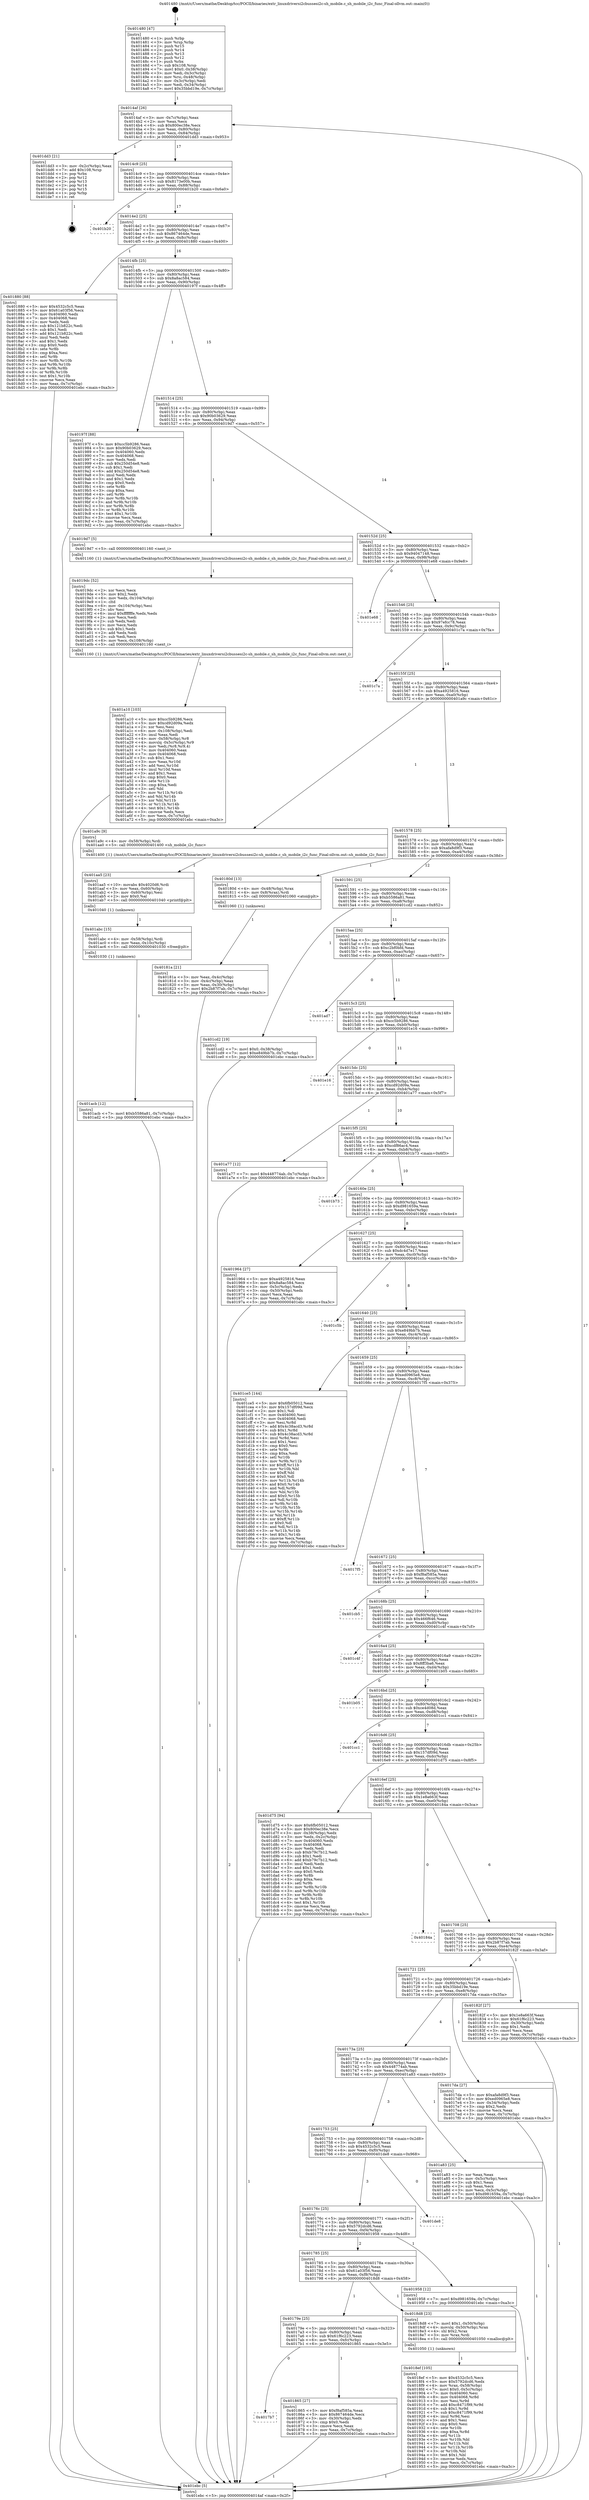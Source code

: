 digraph "0x401480" {
  label = "0x401480 (/mnt/c/Users/mathe/Desktop/tcc/POCII/binaries/extr_linuxdriversi2cbussesi2c-sh_mobile.c_sh_mobile_i2c_func_Final-ollvm.out::main(0))"
  labelloc = "t"
  node[shape=record]

  Entry [label="",width=0.3,height=0.3,shape=circle,fillcolor=black,style=filled]
  "0x4014af" [label="{
     0x4014af [26]\l
     | [instrs]\l
     &nbsp;&nbsp;0x4014af \<+3\>: mov -0x7c(%rbp),%eax\l
     &nbsp;&nbsp;0x4014b2 \<+2\>: mov %eax,%ecx\l
     &nbsp;&nbsp;0x4014b4 \<+6\>: sub $0x800ec38e,%ecx\l
     &nbsp;&nbsp;0x4014ba \<+3\>: mov %eax,-0x80(%rbp)\l
     &nbsp;&nbsp;0x4014bd \<+6\>: mov %ecx,-0x84(%rbp)\l
     &nbsp;&nbsp;0x4014c3 \<+6\>: je 0000000000401dd3 \<main+0x953\>\l
  }"]
  "0x401dd3" [label="{
     0x401dd3 [21]\l
     | [instrs]\l
     &nbsp;&nbsp;0x401dd3 \<+3\>: mov -0x2c(%rbp),%eax\l
     &nbsp;&nbsp;0x401dd6 \<+7\>: add $0x108,%rsp\l
     &nbsp;&nbsp;0x401ddd \<+1\>: pop %rbx\l
     &nbsp;&nbsp;0x401dde \<+2\>: pop %r12\l
     &nbsp;&nbsp;0x401de0 \<+2\>: pop %r13\l
     &nbsp;&nbsp;0x401de2 \<+2\>: pop %r14\l
     &nbsp;&nbsp;0x401de4 \<+2\>: pop %r15\l
     &nbsp;&nbsp;0x401de6 \<+1\>: pop %rbp\l
     &nbsp;&nbsp;0x401de7 \<+1\>: ret\l
  }"]
  "0x4014c9" [label="{
     0x4014c9 [25]\l
     | [instrs]\l
     &nbsp;&nbsp;0x4014c9 \<+5\>: jmp 00000000004014ce \<main+0x4e\>\l
     &nbsp;&nbsp;0x4014ce \<+3\>: mov -0x80(%rbp),%eax\l
     &nbsp;&nbsp;0x4014d1 \<+5\>: sub $0x8173e00b,%eax\l
     &nbsp;&nbsp;0x4014d6 \<+6\>: mov %eax,-0x88(%rbp)\l
     &nbsp;&nbsp;0x4014dc \<+6\>: je 0000000000401b20 \<main+0x6a0\>\l
  }"]
  Exit [label="",width=0.3,height=0.3,shape=circle,fillcolor=black,style=filled,peripheries=2]
  "0x401b20" [label="{
     0x401b20\l
  }", style=dashed]
  "0x4014e2" [label="{
     0x4014e2 [25]\l
     | [instrs]\l
     &nbsp;&nbsp;0x4014e2 \<+5\>: jmp 00000000004014e7 \<main+0x67\>\l
     &nbsp;&nbsp;0x4014e7 \<+3\>: mov -0x80(%rbp),%eax\l
     &nbsp;&nbsp;0x4014ea \<+5\>: sub $0x867464de,%eax\l
     &nbsp;&nbsp;0x4014ef \<+6\>: mov %eax,-0x8c(%rbp)\l
     &nbsp;&nbsp;0x4014f5 \<+6\>: je 0000000000401880 \<main+0x400\>\l
  }"]
  "0x401acb" [label="{
     0x401acb [12]\l
     | [instrs]\l
     &nbsp;&nbsp;0x401acb \<+7\>: movl $0xb5586a81,-0x7c(%rbp)\l
     &nbsp;&nbsp;0x401ad2 \<+5\>: jmp 0000000000401ebc \<main+0xa3c\>\l
  }"]
  "0x401880" [label="{
     0x401880 [88]\l
     | [instrs]\l
     &nbsp;&nbsp;0x401880 \<+5\>: mov $0x4532c5c5,%eax\l
     &nbsp;&nbsp;0x401885 \<+5\>: mov $0x61a03f56,%ecx\l
     &nbsp;&nbsp;0x40188a \<+7\>: mov 0x404060,%edx\l
     &nbsp;&nbsp;0x401891 \<+7\>: mov 0x404068,%esi\l
     &nbsp;&nbsp;0x401898 \<+2\>: mov %edx,%edi\l
     &nbsp;&nbsp;0x40189a \<+6\>: sub $0x121b822c,%edi\l
     &nbsp;&nbsp;0x4018a0 \<+3\>: sub $0x1,%edi\l
     &nbsp;&nbsp;0x4018a3 \<+6\>: add $0x121b822c,%edi\l
     &nbsp;&nbsp;0x4018a9 \<+3\>: imul %edi,%edx\l
     &nbsp;&nbsp;0x4018ac \<+3\>: and $0x1,%edx\l
     &nbsp;&nbsp;0x4018af \<+3\>: cmp $0x0,%edx\l
     &nbsp;&nbsp;0x4018b2 \<+4\>: sete %r8b\l
     &nbsp;&nbsp;0x4018b6 \<+3\>: cmp $0xa,%esi\l
     &nbsp;&nbsp;0x4018b9 \<+4\>: setl %r9b\l
     &nbsp;&nbsp;0x4018bd \<+3\>: mov %r8b,%r10b\l
     &nbsp;&nbsp;0x4018c0 \<+3\>: and %r9b,%r10b\l
     &nbsp;&nbsp;0x4018c3 \<+3\>: xor %r9b,%r8b\l
     &nbsp;&nbsp;0x4018c6 \<+3\>: or %r8b,%r10b\l
     &nbsp;&nbsp;0x4018c9 \<+4\>: test $0x1,%r10b\l
     &nbsp;&nbsp;0x4018cd \<+3\>: cmovne %ecx,%eax\l
     &nbsp;&nbsp;0x4018d0 \<+3\>: mov %eax,-0x7c(%rbp)\l
     &nbsp;&nbsp;0x4018d3 \<+5\>: jmp 0000000000401ebc \<main+0xa3c\>\l
  }"]
  "0x4014fb" [label="{
     0x4014fb [25]\l
     | [instrs]\l
     &nbsp;&nbsp;0x4014fb \<+5\>: jmp 0000000000401500 \<main+0x80\>\l
     &nbsp;&nbsp;0x401500 \<+3\>: mov -0x80(%rbp),%eax\l
     &nbsp;&nbsp;0x401503 \<+5\>: sub $0x8a8ac584,%eax\l
     &nbsp;&nbsp;0x401508 \<+6\>: mov %eax,-0x90(%rbp)\l
     &nbsp;&nbsp;0x40150e \<+6\>: je 000000000040197f \<main+0x4ff\>\l
  }"]
  "0x401abc" [label="{
     0x401abc [15]\l
     | [instrs]\l
     &nbsp;&nbsp;0x401abc \<+4\>: mov -0x58(%rbp),%rdi\l
     &nbsp;&nbsp;0x401ac0 \<+6\>: mov %eax,-0x10c(%rbp)\l
     &nbsp;&nbsp;0x401ac6 \<+5\>: call 0000000000401030 \<free@plt\>\l
     | [calls]\l
     &nbsp;&nbsp;0x401030 \{1\} (unknown)\l
  }"]
  "0x40197f" [label="{
     0x40197f [88]\l
     | [instrs]\l
     &nbsp;&nbsp;0x40197f \<+5\>: mov $0xcc5b9286,%eax\l
     &nbsp;&nbsp;0x401984 \<+5\>: mov $0x90b03629,%ecx\l
     &nbsp;&nbsp;0x401989 \<+7\>: mov 0x404060,%edx\l
     &nbsp;&nbsp;0x401990 \<+7\>: mov 0x404068,%esi\l
     &nbsp;&nbsp;0x401997 \<+2\>: mov %edx,%edi\l
     &nbsp;&nbsp;0x401999 \<+6\>: sub $0x250d54e8,%edi\l
     &nbsp;&nbsp;0x40199f \<+3\>: sub $0x1,%edi\l
     &nbsp;&nbsp;0x4019a2 \<+6\>: add $0x250d54e8,%edi\l
     &nbsp;&nbsp;0x4019a8 \<+3\>: imul %edi,%edx\l
     &nbsp;&nbsp;0x4019ab \<+3\>: and $0x1,%edx\l
     &nbsp;&nbsp;0x4019ae \<+3\>: cmp $0x0,%edx\l
     &nbsp;&nbsp;0x4019b1 \<+4\>: sete %r8b\l
     &nbsp;&nbsp;0x4019b5 \<+3\>: cmp $0xa,%esi\l
     &nbsp;&nbsp;0x4019b8 \<+4\>: setl %r9b\l
     &nbsp;&nbsp;0x4019bc \<+3\>: mov %r8b,%r10b\l
     &nbsp;&nbsp;0x4019bf \<+3\>: and %r9b,%r10b\l
     &nbsp;&nbsp;0x4019c2 \<+3\>: xor %r9b,%r8b\l
     &nbsp;&nbsp;0x4019c5 \<+3\>: or %r8b,%r10b\l
     &nbsp;&nbsp;0x4019c8 \<+4\>: test $0x1,%r10b\l
     &nbsp;&nbsp;0x4019cc \<+3\>: cmovne %ecx,%eax\l
     &nbsp;&nbsp;0x4019cf \<+3\>: mov %eax,-0x7c(%rbp)\l
     &nbsp;&nbsp;0x4019d2 \<+5\>: jmp 0000000000401ebc \<main+0xa3c\>\l
  }"]
  "0x401514" [label="{
     0x401514 [25]\l
     | [instrs]\l
     &nbsp;&nbsp;0x401514 \<+5\>: jmp 0000000000401519 \<main+0x99\>\l
     &nbsp;&nbsp;0x401519 \<+3\>: mov -0x80(%rbp),%eax\l
     &nbsp;&nbsp;0x40151c \<+5\>: sub $0x90b03629,%eax\l
     &nbsp;&nbsp;0x401521 \<+6\>: mov %eax,-0x94(%rbp)\l
     &nbsp;&nbsp;0x401527 \<+6\>: je 00000000004019d7 \<main+0x557\>\l
  }"]
  "0x401aa5" [label="{
     0x401aa5 [23]\l
     | [instrs]\l
     &nbsp;&nbsp;0x401aa5 \<+10\>: movabs $0x4020d6,%rdi\l
     &nbsp;&nbsp;0x401aaf \<+3\>: mov %eax,-0x60(%rbp)\l
     &nbsp;&nbsp;0x401ab2 \<+3\>: mov -0x60(%rbp),%esi\l
     &nbsp;&nbsp;0x401ab5 \<+2\>: mov $0x0,%al\l
     &nbsp;&nbsp;0x401ab7 \<+5\>: call 0000000000401040 \<printf@plt\>\l
     | [calls]\l
     &nbsp;&nbsp;0x401040 \{1\} (unknown)\l
  }"]
  "0x4019d7" [label="{
     0x4019d7 [5]\l
     | [instrs]\l
     &nbsp;&nbsp;0x4019d7 \<+5\>: call 0000000000401160 \<next_i\>\l
     | [calls]\l
     &nbsp;&nbsp;0x401160 \{1\} (/mnt/c/Users/mathe/Desktop/tcc/POCII/binaries/extr_linuxdriversi2cbussesi2c-sh_mobile.c_sh_mobile_i2c_func_Final-ollvm.out::next_i)\l
  }"]
  "0x40152d" [label="{
     0x40152d [25]\l
     | [instrs]\l
     &nbsp;&nbsp;0x40152d \<+5\>: jmp 0000000000401532 \<main+0xb2\>\l
     &nbsp;&nbsp;0x401532 \<+3\>: mov -0x80(%rbp),%eax\l
     &nbsp;&nbsp;0x401535 \<+5\>: sub $0x94047148,%eax\l
     &nbsp;&nbsp;0x40153a \<+6\>: mov %eax,-0x98(%rbp)\l
     &nbsp;&nbsp;0x401540 \<+6\>: je 0000000000401e68 \<main+0x9e8\>\l
  }"]
  "0x401a10" [label="{
     0x401a10 [103]\l
     | [instrs]\l
     &nbsp;&nbsp;0x401a10 \<+5\>: mov $0xcc5b9286,%ecx\l
     &nbsp;&nbsp;0x401a15 \<+5\>: mov $0xcd92d09a,%edx\l
     &nbsp;&nbsp;0x401a1a \<+2\>: xor %esi,%esi\l
     &nbsp;&nbsp;0x401a1c \<+6\>: mov -0x108(%rbp),%edi\l
     &nbsp;&nbsp;0x401a22 \<+3\>: imul %eax,%edi\l
     &nbsp;&nbsp;0x401a25 \<+4\>: mov -0x58(%rbp),%r8\l
     &nbsp;&nbsp;0x401a29 \<+4\>: movslq -0x5c(%rbp),%r9\l
     &nbsp;&nbsp;0x401a2d \<+4\>: mov %edi,(%r8,%r9,4)\l
     &nbsp;&nbsp;0x401a31 \<+7\>: mov 0x404060,%eax\l
     &nbsp;&nbsp;0x401a38 \<+7\>: mov 0x404068,%edi\l
     &nbsp;&nbsp;0x401a3f \<+3\>: sub $0x1,%esi\l
     &nbsp;&nbsp;0x401a42 \<+3\>: mov %eax,%r10d\l
     &nbsp;&nbsp;0x401a45 \<+3\>: add %esi,%r10d\l
     &nbsp;&nbsp;0x401a48 \<+4\>: imul %r10d,%eax\l
     &nbsp;&nbsp;0x401a4c \<+3\>: and $0x1,%eax\l
     &nbsp;&nbsp;0x401a4f \<+3\>: cmp $0x0,%eax\l
     &nbsp;&nbsp;0x401a52 \<+4\>: sete %r11b\l
     &nbsp;&nbsp;0x401a56 \<+3\>: cmp $0xa,%edi\l
     &nbsp;&nbsp;0x401a59 \<+3\>: setl %bl\l
     &nbsp;&nbsp;0x401a5c \<+3\>: mov %r11b,%r14b\l
     &nbsp;&nbsp;0x401a5f \<+3\>: and %bl,%r14b\l
     &nbsp;&nbsp;0x401a62 \<+3\>: xor %bl,%r11b\l
     &nbsp;&nbsp;0x401a65 \<+3\>: or %r11b,%r14b\l
     &nbsp;&nbsp;0x401a68 \<+4\>: test $0x1,%r14b\l
     &nbsp;&nbsp;0x401a6c \<+3\>: cmovne %edx,%ecx\l
     &nbsp;&nbsp;0x401a6f \<+3\>: mov %ecx,-0x7c(%rbp)\l
     &nbsp;&nbsp;0x401a72 \<+5\>: jmp 0000000000401ebc \<main+0xa3c\>\l
  }"]
  "0x401e68" [label="{
     0x401e68\l
  }", style=dashed]
  "0x401546" [label="{
     0x401546 [25]\l
     | [instrs]\l
     &nbsp;&nbsp;0x401546 \<+5\>: jmp 000000000040154b \<main+0xcb\>\l
     &nbsp;&nbsp;0x40154b \<+3\>: mov -0x80(%rbp),%eax\l
     &nbsp;&nbsp;0x40154e \<+5\>: sub $0x97efcc78,%eax\l
     &nbsp;&nbsp;0x401553 \<+6\>: mov %eax,-0x9c(%rbp)\l
     &nbsp;&nbsp;0x401559 \<+6\>: je 0000000000401c7a \<main+0x7fa\>\l
  }"]
  "0x4019dc" [label="{
     0x4019dc [52]\l
     | [instrs]\l
     &nbsp;&nbsp;0x4019dc \<+2\>: xor %ecx,%ecx\l
     &nbsp;&nbsp;0x4019de \<+5\>: mov $0x2,%edx\l
     &nbsp;&nbsp;0x4019e3 \<+6\>: mov %edx,-0x104(%rbp)\l
     &nbsp;&nbsp;0x4019e9 \<+1\>: cltd\l
     &nbsp;&nbsp;0x4019ea \<+6\>: mov -0x104(%rbp),%esi\l
     &nbsp;&nbsp;0x4019f0 \<+2\>: idiv %esi\l
     &nbsp;&nbsp;0x4019f2 \<+6\>: imul $0xfffffffe,%edx,%edx\l
     &nbsp;&nbsp;0x4019f8 \<+2\>: mov %ecx,%edi\l
     &nbsp;&nbsp;0x4019fa \<+2\>: sub %edx,%edi\l
     &nbsp;&nbsp;0x4019fc \<+2\>: mov %ecx,%edx\l
     &nbsp;&nbsp;0x4019fe \<+3\>: sub $0x1,%edx\l
     &nbsp;&nbsp;0x401a01 \<+2\>: add %edx,%edi\l
     &nbsp;&nbsp;0x401a03 \<+2\>: sub %edi,%ecx\l
     &nbsp;&nbsp;0x401a05 \<+6\>: mov %ecx,-0x108(%rbp)\l
     &nbsp;&nbsp;0x401a0b \<+5\>: call 0000000000401160 \<next_i\>\l
     | [calls]\l
     &nbsp;&nbsp;0x401160 \{1\} (/mnt/c/Users/mathe/Desktop/tcc/POCII/binaries/extr_linuxdriversi2cbussesi2c-sh_mobile.c_sh_mobile_i2c_func_Final-ollvm.out::next_i)\l
  }"]
  "0x401c7a" [label="{
     0x401c7a\l
  }", style=dashed]
  "0x40155f" [label="{
     0x40155f [25]\l
     | [instrs]\l
     &nbsp;&nbsp;0x40155f \<+5\>: jmp 0000000000401564 \<main+0xe4\>\l
     &nbsp;&nbsp;0x401564 \<+3\>: mov -0x80(%rbp),%eax\l
     &nbsp;&nbsp;0x401567 \<+5\>: sub $0xa4925816,%eax\l
     &nbsp;&nbsp;0x40156c \<+6\>: mov %eax,-0xa0(%rbp)\l
     &nbsp;&nbsp;0x401572 \<+6\>: je 0000000000401a9c \<main+0x61c\>\l
  }"]
  "0x4018ef" [label="{
     0x4018ef [105]\l
     | [instrs]\l
     &nbsp;&nbsp;0x4018ef \<+5\>: mov $0x4532c5c5,%ecx\l
     &nbsp;&nbsp;0x4018f4 \<+5\>: mov $0x5792dcd6,%edx\l
     &nbsp;&nbsp;0x4018f9 \<+4\>: mov %rax,-0x58(%rbp)\l
     &nbsp;&nbsp;0x4018fd \<+7\>: movl $0x0,-0x5c(%rbp)\l
     &nbsp;&nbsp;0x401904 \<+7\>: mov 0x404060,%esi\l
     &nbsp;&nbsp;0x40190b \<+8\>: mov 0x404068,%r8d\l
     &nbsp;&nbsp;0x401913 \<+3\>: mov %esi,%r9d\l
     &nbsp;&nbsp;0x401916 \<+7\>: add $0xc8471f99,%r9d\l
     &nbsp;&nbsp;0x40191d \<+4\>: sub $0x1,%r9d\l
     &nbsp;&nbsp;0x401921 \<+7\>: sub $0xc8471f99,%r9d\l
     &nbsp;&nbsp;0x401928 \<+4\>: imul %r9d,%esi\l
     &nbsp;&nbsp;0x40192c \<+3\>: and $0x1,%esi\l
     &nbsp;&nbsp;0x40192f \<+3\>: cmp $0x0,%esi\l
     &nbsp;&nbsp;0x401932 \<+4\>: sete %r10b\l
     &nbsp;&nbsp;0x401936 \<+4\>: cmp $0xa,%r8d\l
     &nbsp;&nbsp;0x40193a \<+4\>: setl %r11b\l
     &nbsp;&nbsp;0x40193e \<+3\>: mov %r10b,%bl\l
     &nbsp;&nbsp;0x401941 \<+3\>: and %r11b,%bl\l
     &nbsp;&nbsp;0x401944 \<+3\>: xor %r11b,%r10b\l
     &nbsp;&nbsp;0x401947 \<+3\>: or %r10b,%bl\l
     &nbsp;&nbsp;0x40194a \<+3\>: test $0x1,%bl\l
     &nbsp;&nbsp;0x40194d \<+3\>: cmovne %edx,%ecx\l
     &nbsp;&nbsp;0x401950 \<+3\>: mov %ecx,-0x7c(%rbp)\l
     &nbsp;&nbsp;0x401953 \<+5\>: jmp 0000000000401ebc \<main+0xa3c\>\l
  }"]
  "0x401a9c" [label="{
     0x401a9c [9]\l
     | [instrs]\l
     &nbsp;&nbsp;0x401a9c \<+4\>: mov -0x58(%rbp),%rdi\l
     &nbsp;&nbsp;0x401aa0 \<+5\>: call 0000000000401400 \<sh_mobile_i2c_func\>\l
     | [calls]\l
     &nbsp;&nbsp;0x401400 \{1\} (/mnt/c/Users/mathe/Desktop/tcc/POCII/binaries/extr_linuxdriversi2cbussesi2c-sh_mobile.c_sh_mobile_i2c_func_Final-ollvm.out::sh_mobile_i2c_func)\l
  }"]
  "0x401578" [label="{
     0x401578 [25]\l
     | [instrs]\l
     &nbsp;&nbsp;0x401578 \<+5\>: jmp 000000000040157d \<main+0xfd\>\l
     &nbsp;&nbsp;0x40157d \<+3\>: mov -0x80(%rbp),%eax\l
     &nbsp;&nbsp;0x401580 \<+5\>: sub $0xafa8d9f3,%eax\l
     &nbsp;&nbsp;0x401585 \<+6\>: mov %eax,-0xa4(%rbp)\l
     &nbsp;&nbsp;0x40158b \<+6\>: je 000000000040180d \<main+0x38d\>\l
  }"]
  "0x4017b7" [label="{
     0x4017b7\l
  }", style=dashed]
  "0x40180d" [label="{
     0x40180d [13]\l
     | [instrs]\l
     &nbsp;&nbsp;0x40180d \<+4\>: mov -0x48(%rbp),%rax\l
     &nbsp;&nbsp;0x401811 \<+4\>: mov 0x8(%rax),%rdi\l
     &nbsp;&nbsp;0x401815 \<+5\>: call 0000000000401060 \<atoi@plt\>\l
     | [calls]\l
     &nbsp;&nbsp;0x401060 \{1\} (unknown)\l
  }"]
  "0x401591" [label="{
     0x401591 [25]\l
     | [instrs]\l
     &nbsp;&nbsp;0x401591 \<+5\>: jmp 0000000000401596 \<main+0x116\>\l
     &nbsp;&nbsp;0x401596 \<+3\>: mov -0x80(%rbp),%eax\l
     &nbsp;&nbsp;0x401599 \<+5\>: sub $0xb5586a81,%eax\l
     &nbsp;&nbsp;0x40159e \<+6\>: mov %eax,-0xa8(%rbp)\l
     &nbsp;&nbsp;0x4015a4 \<+6\>: je 0000000000401cd2 \<main+0x852\>\l
  }"]
  "0x401865" [label="{
     0x401865 [27]\l
     | [instrs]\l
     &nbsp;&nbsp;0x401865 \<+5\>: mov $0xf8af585a,%eax\l
     &nbsp;&nbsp;0x40186a \<+5\>: mov $0x867464de,%ecx\l
     &nbsp;&nbsp;0x40186f \<+3\>: mov -0x30(%rbp),%edx\l
     &nbsp;&nbsp;0x401872 \<+3\>: cmp $0x0,%edx\l
     &nbsp;&nbsp;0x401875 \<+3\>: cmove %ecx,%eax\l
     &nbsp;&nbsp;0x401878 \<+3\>: mov %eax,-0x7c(%rbp)\l
     &nbsp;&nbsp;0x40187b \<+5\>: jmp 0000000000401ebc \<main+0xa3c\>\l
  }"]
  "0x401cd2" [label="{
     0x401cd2 [19]\l
     | [instrs]\l
     &nbsp;&nbsp;0x401cd2 \<+7\>: movl $0x0,-0x38(%rbp)\l
     &nbsp;&nbsp;0x401cd9 \<+7\>: movl $0xe849bb7b,-0x7c(%rbp)\l
     &nbsp;&nbsp;0x401ce0 \<+5\>: jmp 0000000000401ebc \<main+0xa3c\>\l
  }"]
  "0x4015aa" [label="{
     0x4015aa [25]\l
     | [instrs]\l
     &nbsp;&nbsp;0x4015aa \<+5\>: jmp 00000000004015af \<main+0x12f\>\l
     &nbsp;&nbsp;0x4015af \<+3\>: mov -0x80(%rbp),%eax\l
     &nbsp;&nbsp;0x4015b2 \<+5\>: sub $0xc2bf0bfd,%eax\l
     &nbsp;&nbsp;0x4015b7 \<+6\>: mov %eax,-0xac(%rbp)\l
     &nbsp;&nbsp;0x4015bd \<+6\>: je 0000000000401ad7 \<main+0x657\>\l
  }"]
  "0x40179e" [label="{
     0x40179e [25]\l
     | [instrs]\l
     &nbsp;&nbsp;0x40179e \<+5\>: jmp 00000000004017a3 \<main+0x323\>\l
     &nbsp;&nbsp;0x4017a3 \<+3\>: mov -0x80(%rbp),%eax\l
     &nbsp;&nbsp;0x4017a6 \<+5\>: sub $0x61f6c223,%eax\l
     &nbsp;&nbsp;0x4017ab \<+6\>: mov %eax,-0xfc(%rbp)\l
     &nbsp;&nbsp;0x4017b1 \<+6\>: je 0000000000401865 \<main+0x3e5\>\l
  }"]
  "0x401ad7" [label="{
     0x401ad7\l
  }", style=dashed]
  "0x4015c3" [label="{
     0x4015c3 [25]\l
     | [instrs]\l
     &nbsp;&nbsp;0x4015c3 \<+5\>: jmp 00000000004015c8 \<main+0x148\>\l
     &nbsp;&nbsp;0x4015c8 \<+3\>: mov -0x80(%rbp),%eax\l
     &nbsp;&nbsp;0x4015cb \<+5\>: sub $0xcc5b9286,%eax\l
     &nbsp;&nbsp;0x4015d0 \<+6\>: mov %eax,-0xb0(%rbp)\l
     &nbsp;&nbsp;0x4015d6 \<+6\>: je 0000000000401e16 \<main+0x996\>\l
  }"]
  "0x4018d8" [label="{
     0x4018d8 [23]\l
     | [instrs]\l
     &nbsp;&nbsp;0x4018d8 \<+7\>: movl $0x1,-0x50(%rbp)\l
     &nbsp;&nbsp;0x4018df \<+4\>: movslq -0x50(%rbp),%rax\l
     &nbsp;&nbsp;0x4018e3 \<+4\>: shl $0x2,%rax\l
     &nbsp;&nbsp;0x4018e7 \<+3\>: mov %rax,%rdi\l
     &nbsp;&nbsp;0x4018ea \<+5\>: call 0000000000401050 \<malloc@plt\>\l
     | [calls]\l
     &nbsp;&nbsp;0x401050 \{1\} (unknown)\l
  }"]
  "0x401e16" [label="{
     0x401e16\l
  }", style=dashed]
  "0x4015dc" [label="{
     0x4015dc [25]\l
     | [instrs]\l
     &nbsp;&nbsp;0x4015dc \<+5\>: jmp 00000000004015e1 \<main+0x161\>\l
     &nbsp;&nbsp;0x4015e1 \<+3\>: mov -0x80(%rbp),%eax\l
     &nbsp;&nbsp;0x4015e4 \<+5\>: sub $0xcd92d09a,%eax\l
     &nbsp;&nbsp;0x4015e9 \<+6\>: mov %eax,-0xb4(%rbp)\l
     &nbsp;&nbsp;0x4015ef \<+6\>: je 0000000000401a77 \<main+0x5f7\>\l
  }"]
  "0x401785" [label="{
     0x401785 [25]\l
     | [instrs]\l
     &nbsp;&nbsp;0x401785 \<+5\>: jmp 000000000040178a \<main+0x30a\>\l
     &nbsp;&nbsp;0x40178a \<+3\>: mov -0x80(%rbp),%eax\l
     &nbsp;&nbsp;0x40178d \<+5\>: sub $0x61a03f56,%eax\l
     &nbsp;&nbsp;0x401792 \<+6\>: mov %eax,-0xf8(%rbp)\l
     &nbsp;&nbsp;0x401798 \<+6\>: je 00000000004018d8 \<main+0x458\>\l
  }"]
  "0x401a77" [label="{
     0x401a77 [12]\l
     | [instrs]\l
     &nbsp;&nbsp;0x401a77 \<+7\>: movl $0x448774ab,-0x7c(%rbp)\l
     &nbsp;&nbsp;0x401a7e \<+5\>: jmp 0000000000401ebc \<main+0xa3c\>\l
  }"]
  "0x4015f5" [label="{
     0x4015f5 [25]\l
     | [instrs]\l
     &nbsp;&nbsp;0x4015f5 \<+5\>: jmp 00000000004015fa \<main+0x17a\>\l
     &nbsp;&nbsp;0x4015fa \<+3\>: mov -0x80(%rbp),%eax\l
     &nbsp;&nbsp;0x4015fd \<+5\>: sub $0xcdf86ac4,%eax\l
     &nbsp;&nbsp;0x401602 \<+6\>: mov %eax,-0xb8(%rbp)\l
     &nbsp;&nbsp;0x401608 \<+6\>: je 0000000000401b73 \<main+0x6f3\>\l
  }"]
  "0x401958" [label="{
     0x401958 [12]\l
     | [instrs]\l
     &nbsp;&nbsp;0x401958 \<+7\>: movl $0xd981659a,-0x7c(%rbp)\l
     &nbsp;&nbsp;0x40195f \<+5\>: jmp 0000000000401ebc \<main+0xa3c\>\l
  }"]
  "0x401b73" [label="{
     0x401b73\l
  }", style=dashed]
  "0x40160e" [label="{
     0x40160e [25]\l
     | [instrs]\l
     &nbsp;&nbsp;0x40160e \<+5\>: jmp 0000000000401613 \<main+0x193\>\l
     &nbsp;&nbsp;0x401613 \<+3\>: mov -0x80(%rbp),%eax\l
     &nbsp;&nbsp;0x401616 \<+5\>: sub $0xd981659a,%eax\l
     &nbsp;&nbsp;0x40161b \<+6\>: mov %eax,-0xbc(%rbp)\l
     &nbsp;&nbsp;0x401621 \<+6\>: je 0000000000401964 \<main+0x4e4\>\l
  }"]
  "0x40176c" [label="{
     0x40176c [25]\l
     | [instrs]\l
     &nbsp;&nbsp;0x40176c \<+5\>: jmp 0000000000401771 \<main+0x2f1\>\l
     &nbsp;&nbsp;0x401771 \<+3\>: mov -0x80(%rbp),%eax\l
     &nbsp;&nbsp;0x401774 \<+5\>: sub $0x5792dcd6,%eax\l
     &nbsp;&nbsp;0x401779 \<+6\>: mov %eax,-0xf4(%rbp)\l
     &nbsp;&nbsp;0x40177f \<+6\>: je 0000000000401958 \<main+0x4d8\>\l
  }"]
  "0x401964" [label="{
     0x401964 [27]\l
     | [instrs]\l
     &nbsp;&nbsp;0x401964 \<+5\>: mov $0xa4925816,%eax\l
     &nbsp;&nbsp;0x401969 \<+5\>: mov $0x8a8ac584,%ecx\l
     &nbsp;&nbsp;0x40196e \<+3\>: mov -0x5c(%rbp),%edx\l
     &nbsp;&nbsp;0x401971 \<+3\>: cmp -0x50(%rbp),%edx\l
     &nbsp;&nbsp;0x401974 \<+3\>: cmovl %ecx,%eax\l
     &nbsp;&nbsp;0x401977 \<+3\>: mov %eax,-0x7c(%rbp)\l
     &nbsp;&nbsp;0x40197a \<+5\>: jmp 0000000000401ebc \<main+0xa3c\>\l
  }"]
  "0x401627" [label="{
     0x401627 [25]\l
     | [instrs]\l
     &nbsp;&nbsp;0x401627 \<+5\>: jmp 000000000040162c \<main+0x1ac\>\l
     &nbsp;&nbsp;0x40162c \<+3\>: mov -0x80(%rbp),%eax\l
     &nbsp;&nbsp;0x40162f \<+5\>: sub $0xdc4d7e17,%eax\l
     &nbsp;&nbsp;0x401634 \<+6\>: mov %eax,-0xc0(%rbp)\l
     &nbsp;&nbsp;0x40163a \<+6\>: je 0000000000401c5b \<main+0x7db\>\l
  }"]
  "0x401de8" [label="{
     0x401de8\l
  }", style=dashed]
  "0x401c5b" [label="{
     0x401c5b\l
  }", style=dashed]
  "0x401640" [label="{
     0x401640 [25]\l
     | [instrs]\l
     &nbsp;&nbsp;0x401640 \<+5\>: jmp 0000000000401645 \<main+0x1c5\>\l
     &nbsp;&nbsp;0x401645 \<+3\>: mov -0x80(%rbp),%eax\l
     &nbsp;&nbsp;0x401648 \<+5\>: sub $0xe849bb7b,%eax\l
     &nbsp;&nbsp;0x40164d \<+6\>: mov %eax,-0xc4(%rbp)\l
     &nbsp;&nbsp;0x401653 \<+6\>: je 0000000000401ce5 \<main+0x865\>\l
  }"]
  "0x401753" [label="{
     0x401753 [25]\l
     | [instrs]\l
     &nbsp;&nbsp;0x401753 \<+5\>: jmp 0000000000401758 \<main+0x2d8\>\l
     &nbsp;&nbsp;0x401758 \<+3\>: mov -0x80(%rbp),%eax\l
     &nbsp;&nbsp;0x40175b \<+5\>: sub $0x4532c5c5,%eax\l
     &nbsp;&nbsp;0x401760 \<+6\>: mov %eax,-0xf0(%rbp)\l
     &nbsp;&nbsp;0x401766 \<+6\>: je 0000000000401de8 \<main+0x968\>\l
  }"]
  "0x401ce5" [label="{
     0x401ce5 [144]\l
     | [instrs]\l
     &nbsp;&nbsp;0x401ce5 \<+5\>: mov $0x6fb05012,%eax\l
     &nbsp;&nbsp;0x401cea \<+5\>: mov $0x157df09d,%ecx\l
     &nbsp;&nbsp;0x401cef \<+2\>: mov $0x1,%dl\l
     &nbsp;&nbsp;0x401cf1 \<+7\>: mov 0x404060,%esi\l
     &nbsp;&nbsp;0x401cf8 \<+7\>: mov 0x404068,%edi\l
     &nbsp;&nbsp;0x401cff \<+3\>: mov %esi,%r8d\l
     &nbsp;&nbsp;0x401d02 \<+7\>: add $0x4c38acd3,%r8d\l
     &nbsp;&nbsp;0x401d09 \<+4\>: sub $0x1,%r8d\l
     &nbsp;&nbsp;0x401d0d \<+7\>: sub $0x4c38acd3,%r8d\l
     &nbsp;&nbsp;0x401d14 \<+4\>: imul %r8d,%esi\l
     &nbsp;&nbsp;0x401d18 \<+3\>: and $0x1,%esi\l
     &nbsp;&nbsp;0x401d1b \<+3\>: cmp $0x0,%esi\l
     &nbsp;&nbsp;0x401d1e \<+4\>: sete %r9b\l
     &nbsp;&nbsp;0x401d22 \<+3\>: cmp $0xa,%edi\l
     &nbsp;&nbsp;0x401d25 \<+4\>: setl %r10b\l
     &nbsp;&nbsp;0x401d29 \<+3\>: mov %r9b,%r11b\l
     &nbsp;&nbsp;0x401d2c \<+4\>: xor $0xff,%r11b\l
     &nbsp;&nbsp;0x401d30 \<+3\>: mov %r10b,%bl\l
     &nbsp;&nbsp;0x401d33 \<+3\>: xor $0xff,%bl\l
     &nbsp;&nbsp;0x401d36 \<+3\>: xor $0x0,%dl\l
     &nbsp;&nbsp;0x401d39 \<+3\>: mov %r11b,%r14b\l
     &nbsp;&nbsp;0x401d3c \<+4\>: and $0x0,%r14b\l
     &nbsp;&nbsp;0x401d40 \<+3\>: and %dl,%r9b\l
     &nbsp;&nbsp;0x401d43 \<+3\>: mov %bl,%r15b\l
     &nbsp;&nbsp;0x401d46 \<+4\>: and $0x0,%r15b\l
     &nbsp;&nbsp;0x401d4a \<+3\>: and %dl,%r10b\l
     &nbsp;&nbsp;0x401d4d \<+3\>: or %r9b,%r14b\l
     &nbsp;&nbsp;0x401d50 \<+3\>: or %r10b,%r15b\l
     &nbsp;&nbsp;0x401d53 \<+3\>: xor %r15b,%r14b\l
     &nbsp;&nbsp;0x401d56 \<+3\>: or %bl,%r11b\l
     &nbsp;&nbsp;0x401d59 \<+4\>: xor $0xff,%r11b\l
     &nbsp;&nbsp;0x401d5d \<+3\>: or $0x0,%dl\l
     &nbsp;&nbsp;0x401d60 \<+3\>: and %dl,%r11b\l
     &nbsp;&nbsp;0x401d63 \<+3\>: or %r11b,%r14b\l
     &nbsp;&nbsp;0x401d66 \<+4\>: test $0x1,%r14b\l
     &nbsp;&nbsp;0x401d6a \<+3\>: cmovne %ecx,%eax\l
     &nbsp;&nbsp;0x401d6d \<+3\>: mov %eax,-0x7c(%rbp)\l
     &nbsp;&nbsp;0x401d70 \<+5\>: jmp 0000000000401ebc \<main+0xa3c\>\l
  }"]
  "0x401659" [label="{
     0x401659 [25]\l
     | [instrs]\l
     &nbsp;&nbsp;0x401659 \<+5\>: jmp 000000000040165e \<main+0x1de\>\l
     &nbsp;&nbsp;0x40165e \<+3\>: mov -0x80(%rbp),%eax\l
     &nbsp;&nbsp;0x401661 \<+5\>: sub $0xed0965e8,%eax\l
     &nbsp;&nbsp;0x401666 \<+6\>: mov %eax,-0xc8(%rbp)\l
     &nbsp;&nbsp;0x40166c \<+6\>: je 00000000004017f5 \<main+0x375\>\l
  }"]
  "0x401a83" [label="{
     0x401a83 [25]\l
     | [instrs]\l
     &nbsp;&nbsp;0x401a83 \<+2\>: xor %eax,%eax\l
     &nbsp;&nbsp;0x401a85 \<+3\>: mov -0x5c(%rbp),%ecx\l
     &nbsp;&nbsp;0x401a88 \<+3\>: sub $0x1,%eax\l
     &nbsp;&nbsp;0x401a8b \<+2\>: sub %eax,%ecx\l
     &nbsp;&nbsp;0x401a8d \<+3\>: mov %ecx,-0x5c(%rbp)\l
     &nbsp;&nbsp;0x401a90 \<+7\>: movl $0xd981659a,-0x7c(%rbp)\l
     &nbsp;&nbsp;0x401a97 \<+5\>: jmp 0000000000401ebc \<main+0xa3c\>\l
  }"]
  "0x4017f5" [label="{
     0x4017f5\l
  }", style=dashed]
  "0x401672" [label="{
     0x401672 [25]\l
     | [instrs]\l
     &nbsp;&nbsp;0x401672 \<+5\>: jmp 0000000000401677 \<main+0x1f7\>\l
     &nbsp;&nbsp;0x401677 \<+3\>: mov -0x80(%rbp),%eax\l
     &nbsp;&nbsp;0x40167a \<+5\>: sub $0xf8af585a,%eax\l
     &nbsp;&nbsp;0x40167f \<+6\>: mov %eax,-0xcc(%rbp)\l
     &nbsp;&nbsp;0x401685 \<+6\>: je 0000000000401cb5 \<main+0x835\>\l
  }"]
  "0x40181a" [label="{
     0x40181a [21]\l
     | [instrs]\l
     &nbsp;&nbsp;0x40181a \<+3\>: mov %eax,-0x4c(%rbp)\l
     &nbsp;&nbsp;0x40181d \<+3\>: mov -0x4c(%rbp),%eax\l
     &nbsp;&nbsp;0x401820 \<+3\>: mov %eax,-0x30(%rbp)\l
     &nbsp;&nbsp;0x401823 \<+7\>: movl $0x2b87f7ab,-0x7c(%rbp)\l
     &nbsp;&nbsp;0x40182a \<+5\>: jmp 0000000000401ebc \<main+0xa3c\>\l
  }"]
  "0x401cb5" [label="{
     0x401cb5\l
  }", style=dashed]
  "0x40168b" [label="{
     0x40168b [25]\l
     | [instrs]\l
     &nbsp;&nbsp;0x40168b \<+5\>: jmp 0000000000401690 \<main+0x210\>\l
     &nbsp;&nbsp;0x401690 \<+3\>: mov -0x80(%rbp),%eax\l
     &nbsp;&nbsp;0x401693 \<+5\>: sub $0x466f646,%eax\l
     &nbsp;&nbsp;0x401698 \<+6\>: mov %eax,-0xd0(%rbp)\l
     &nbsp;&nbsp;0x40169e \<+6\>: je 0000000000401c4f \<main+0x7cf\>\l
  }"]
  "0x401480" [label="{
     0x401480 [47]\l
     | [instrs]\l
     &nbsp;&nbsp;0x401480 \<+1\>: push %rbp\l
     &nbsp;&nbsp;0x401481 \<+3\>: mov %rsp,%rbp\l
     &nbsp;&nbsp;0x401484 \<+2\>: push %r15\l
     &nbsp;&nbsp;0x401486 \<+2\>: push %r14\l
     &nbsp;&nbsp;0x401488 \<+2\>: push %r13\l
     &nbsp;&nbsp;0x40148a \<+2\>: push %r12\l
     &nbsp;&nbsp;0x40148c \<+1\>: push %rbx\l
     &nbsp;&nbsp;0x40148d \<+7\>: sub $0x108,%rsp\l
     &nbsp;&nbsp;0x401494 \<+7\>: movl $0x0,-0x38(%rbp)\l
     &nbsp;&nbsp;0x40149b \<+3\>: mov %edi,-0x3c(%rbp)\l
     &nbsp;&nbsp;0x40149e \<+4\>: mov %rsi,-0x48(%rbp)\l
     &nbsp;&nbsp;0x4014a2 \<+3\>: mov -0x3c(%rbp),%edi\l
     &nbsp;&nbsp;0x4014a5 \<+3\>: mov %edi,-0x34(%rbp)\l
     &nbsp;&nbsp;0x4014a8 \<+7\>: movl $0x35bbd19e,-0x7c(%rbp)\l
  }"]
  "0x401c4f" [label="{
     0x401c4f\l
  }", style=dashed]
  "0x4016a4" [label="{
     0x4016a4 [25]\l
     | [instrs]\l
     &nbsp;&nbsp;0x4016a4 \<+5\>: jmp 00000000004016a9 \<main+0x229\>\l
     &nbsp;&nbsp;0x4016a9 \<+3\>: mov -0x80(%rbp),%eax\l
     &nbsp;&nbsp;0x4016ac \<+5\>: sub $0x8ff3ba6,%eax\l
     &nbsp;&nbsp;0x4016b1 \<+6\>: mov %eax,-0xd4(%rbp)\l
     &nbsp;&nbsp;0x4016b7 \<+6\>: je 0000000000401b05 \<main+0x685\>\l
  }"]
  "0x401ebc" [label="{
     0x401ebc [5]\l
     | [instrs]\l
     &nbsp;&nbsp;0x401ebc \<+5\>: jmp 00000000004014af \<main+0x2f\>\l
  }"]
  "0x401b05" [label="{
     0x401b05\l
  }", style=dashed]
  "0x4016bd" [label="{
     0x4016bd [25]\l
     | [instrs]\l
     &nbsp;&nbsp;0x4016bd \<+5\>: jmp 00000000004016c2 \<main+0x242\>\l
     &nbsp;&nbsp;0x4016c2 \<+3\>: mov -0x80(%rbp),%eax\l
     &nbsp;&nbsp;0x4016c5 \<+5\>: sub $0xce4d08d,%eax\l
     &nbsp;&nbsp;0x4016ca \<+6\>: mov %eax,-0xd8(%rbp)\l
     &nbsp;&nbsp;0x4016d0 \<+6\>: je 0000000000401cc1 \<main+0x841\>\l
  }"]
  "0x40173a" [label="{
     0x40173a [25]\l
     | [instrs]\l
     &nbsp;&nbsp;0x40173a \<+5\>: jmp 000000000040173f \<main+0x2bf\>\l
     &nbsp;&nbsp;0x40173f \<+3\>: mov -0x80(%rbp),%eax\l
     &nbsp;&nbsp;0x401742 \<+5\>: sub $0x448774ab,%eax\l
     &nbsp;&nbsp;0x401747 \<+6\>: mov %eax,-0xec(%rbp)\l
     &nbsp;&nbsp;0x40174d \<+6\>: je 0000000000401a83 \<main+0x603\>\l
  }"]
  "0x401cc1" [label="{
     0x401cc1\l
  }", style=dashed]
  "0x4016d6" [label="{
     0x4016d6 [25]\l
     | [instrs]\l
     &nbsp;&nbsp;0x4016d6 \<+5\>: jmp 00000000004016db \<main+0x25b\>\l
     &nbsp;&nbsp;0x4016db \<+3\>: mov -0x80(%rbp),%eax\l
     &nbsp;&nbsp;0x4016de \<+5\>: sub $0x157df09d,%eax\l
     &nbsp;&nbsp;0x4016e3 \<+6\>: mov %eax,-0xdc(%rbp)\l
     &nbsp;&nbsp;0x4016e9 \<+6\>: je 0000000000401d75 \<main+0x8f5\>\l
  }"]
  "0x4017da" [label="{
     0x4017da [27]\l
     | [instrs]\l
     &nbsp;&nbsp;0x4017da \<+5\>: mov $0xafa8d9f3,%eax\l
     &nbsp;&nbsp;0x4017df \<+5\>: mov $0xed0965e8,%ecx\l
     &nbsp;&nbsp;0x4017e4 \<+3\>: mov -0x34(%rbp),%edx\l
     &nbsp;&nbsp;0x4017e7 \<+3\>: cmp $0x2,%edx\l
     &nbsp;&nbsp;0x4017ea \<+3\>: cmovne %ecx,%eax\l
     &nbsp;&nbsp;0x4017ed \<+3\>: mov %eax,-0x7c(%rbp)\l
     &nbsp;&nbsp;0x4017f0 \<+5\>: jmp 0000000000401ebc \<main+0xa3c\>\l
  }"]
  "0x401d75" [label="{
     0x401d75 [94]\l
     | [instrs]\l
     &nbsp;&nbsp;0x401d75 \<+5\>: mov $0x6fb05012,%eax\l
     &nbsp;&nbsp;0x401d7a \<+5\>: mov $0x800ec38e,%ecx\l
     &nbsp;&nbsp;0x401d7f \<+3\>: mov -0x38(%rbp),%edx\l
     &nbsp;&nbsp;0x401d82 \<+3\>: mov %edx,-0x2c(%rbp)\l
     &nbsp;&nbsp;0x401d85 \<+7\>: mov 0x404060,%edx\l
     &nbsp;&nbsp;0x401d8c \<+7\>: mov 0x404068,%esi\l
     &nbsp;&nbsp;0x401d93 \<+2\>: mov %edx,%edi\l
     &nbsp;&nbsp;0x401d95 \<+6\>: sub $0xb79c7b12,%edi\l
     &nbsp;&nbsp;0x401d9b \<+3\>: sub $0x1,%edi\l
     &nbsp;&nbsp;0x401d9e \<+6\>: add $0xb79c7b12,%edi\l
     &nbsp;&nbsp;0x401da4 \<+3\>: imul %edi,%edx\l
     &nbsp;&nbsp;0x401da7 \<+3\>: and $0x1,%edx\l
     &nbsp;&nbsp;0x401daa \<+3\>: cmp $0x0,%edx\l
     &nbsp;&nbsp;0x401dad \<+4\>: sete %r8b\l
     &nbsp;&nbsp;0x401db1 \<+3\>: cmp $0xa,%esi\l
     &nbsp;&nbsp;0x401db4 \<+4\>: setl %r9b\l
     &nbsp;&nbsp;0x401db8 \<+3\>: mov %r8b,%r10b\l
     &nbsp;&nbsp;0x401dbb \<+3\>: and %r9b,%r10b\l
     &nbsp;&nbsp;0x401dbe \<+3\>: xor %r9b,%r8b\l
     &nbsp;&nbsp;0x401dc1 \<+3\>: or %r8b,%r10b\l
     &nbsp;&nbsp;0x401dc4 \<+4\>: test $0x1,%r10b\l
     &nbsp;&nbsp;0x401dc8 \<+3\>: cmovne %ecx,%eax\l
     &nbsp;&nbsp;0x401dcb \<+3\>: mov %eax,-0x7c(%rbp)\l
     &nbsp;&nbsp;0x401dce \<+5\>: jmp 0000000000401ebc \<main+0xa3c\>\l
  }"]
  "0x4016ef" [label="{
     0x4016ef [25]\l
     | [instrs]\l
     &nbsp;&nbsp;0x4016ef \<+5\>: jmp 00000000004016f4 \<main+0x274\>\l
     &nbsp;&nbsp;0x4016f4 \<+3\>: mov -0x80(%rbp),%eax\l
     &nbsp;&nbsp;0x4016f7 \<+5\>: sub $0x1e8a663f,%eax\l
     &nbsp;&nbsp;0x4016fc \<+6\>: mov %eax,-0xe0(%rbp)\l
     &nbsp;&nbsp;0x401702 \<+6\>: je 000000000040184a \<main+0x3ca\>\l
  }"]
  "0x401721" [label="{
     0x401721 [25]\l
     | [instrs]\l
     &nbsp;&nbsp;0x401721 \<+5\>: jmp 0000000000401726 \<main+0x2a6\>\l
     &nbsp;&nbsp;0x401726 \<+3\>: mov -0x80(%rbp),%eax\l
     &nbsp;&nbsp;0x401729 \<+5\>: sub $0x35bbd19e,%eax\l
     &nbsp;&nbsp;0x40172e \<+6\>: mov %eax,-0xe8(%rbp)\l
     &nbsp;&nbsp;0x401734 \<+6\>: je 00000000004017da \<main+0x35a\>\l
  }"]
  "0x40184a" [label="{
     0x40184a\l
  }", style=dashed]
  "0x401708" [label="{
     0x401708 [25]\l
     | [instrs]\l
     &nbsp;&nbsp;0x401708 \<+5\>: jmp 000000000040170d \<main+0x28d\>\l
     &nbsp;&nbsp;0x40170d \<+3\>: mov -0x80(%rbp),%eax\l
     &nbsp;&nbsp;0x401710 \<+5\>: sub $0x2b87f7ab,%eax\l
     &nbsp;&nbsp;0x401715 \<+6\>: mov %eax,-0xe4(%rbp)\l
     &nbsp;&nbsp;0x40171b \<+6\>: je 000000000040182f \<main+0x3af\>\l
  }"]
  "0x40182f" [label="{
     0x40182f [27]\l
     | [instrs]\l
     &nbsp;&nbsp;0x40182f \<+5\>: mov $0x1e8a663f,%eax\l
     &nbsp;&nbsp;0x401834 \<+5\>: mov $0x61f6c223,%ecx\l
     &nbsp;&nbsp;0x401839 \<+3\>: mov -0x30(%rbp),%edx\l
     &nbsp;&nbsp;0x40183c \<+3\>: cmp $0x1,%edx\l
     &nbsp;&nbsp;0x40183f \<+3\>: cmovl %ecx,%eax\l
     &nbsp;&nbsp;0x401842 \<+3\>: mov %eax,-0x7c(%rbp)\l
     &nbsp;&nbsp;0x401845 \<+5\>: jmp 0000000000401ebc \<main+0xa3c\>\l
  }"]
  Entry -> "0x401480" [label=" 1"]
  "0x4014af" -> "0x401dd3" [label=" 1"]
  "0x4014af" -> "0x4014c9" [label=" 17"]
  "0x401dd3" -> Exit [label=" 1"]
  "0x4014c9" -> "0x401b20" [label=" 0"]
  "0x4014c9" -> "0x4014e2" [label=" 17"]
  "0x401d75" -> "0x401ebc" [label=" 1"]
  "0x4014e2" -> "0x401880" [label=" 1"]
  "0x4014e2" -> "0x4014fb" [label=" 16"]
  "0x401ce5" -> "0x401ebc" [label=" 1"]
  "0x4014fb" -> "0x40197f" [label=" 1"]
  "0x4014fb" -> "0x401514" [label=" 15"]
  "0x401cd2" -> "0x401ebc" [label=" 1"]
  "0x401514" -> "0x4019d7" [label=" 1"]
  "0x401514" -> "0x40152d" [label=" 14"]
  "0x401acb" -> "0x401ebc" [label=" 1"]
  "0x40152d" -> "0x401e68" [label=" 0"]
  "0x40152d" -> "0x401546" [label=" 14"]
  "0x401abc" -> "0x401acb" [label=" 1"]
  "0x401546" -> "0x401c7a" [label=" 0"]
  "0x401546" -> "0x40155f" [label=" 14"]
  "0x401aa5" -> "0x401abc" [label=" 1"]
  "0x40155f" -> "0x401a9c" [label=" 1"]
  "0x40155f" -> "0x401578" [label=" 13"]
  "0x401a9c" -> "0x401aa5" [label=" 1"]
  "0x401578" -> "0x40180d" [label=" 1"]
  "0x401578" -> "0x401591" [label=" 12"]
  "0x401a83" -> "0x401ebc" [label=" 1"]
  "0x401591" -> "0x401cd2" [label=" 1"]
  "0x401591" -> "0x4015aa" [label=" 11"]
  "0x401a77" -> "0x401ebc" [label=" 1"]
  "0x4015aa" -> "0x401ad7" [label=" 0"]
  "0x4015aa" -> "0x4015c3" [label=" 11"]
  "0x4019dc" -> "0x401a10" [label=" 1"]
  "0x4015c3" -> "0x401e16" [label=" 0"]
  "0x4015c3" -> "0x4015dc" [label=" 11"]
  "0x4019d7" -> "0x4019dc" [label=" 1"]
  "0x4015dc" -> "0x401a77" [label=" 1"]
  "0x4015dc" -> "0x4015f5" [label=" 10"]
  "0x401964" -> "0x401ebc" [label=" 2"]
  "0x4015f5" -> "0x401b73" [label=" 0"]
  "0x4015f5" -> "0x40160e" [label=" 10"]
  "0x401958" -> "0x401ebc" [label=" 1"]
  "0x40160e" -> "0x401964" [label=" 2"]
  "0x40160e" -> "0x401627" [label=" 8"]
  "0x4018d8" -> "0x4018ef" [label=" 1"]
  "0x401627" -> "0x401c5b" [label=" 0"]
  "0x401627" -> "0x401640" [label=" 8"]
  "0x401880" -> "0x401ebc" [label=" 1"]
  "0x401640" -> "0x401ce5" [label=" 1"]
  "0x401640" -> "0x401659" [label=" 7"]
  "0x40179e" -> "0x4017b7" [label=" 0"]
  "0x401659" -> "0x4017f5" [label=" 0"]
  "0x401659" -> "0x401672" [label=" 7"]
  "0x40179e" -> "0x401865" [label=" 1"]
  "0x401672" -> "0x401cb5" [label=" 0"]
  "0x401672" -> "0x40168b" [label=" 7"]
  "0x401785" -> "0x40179e" [label=" 1"]
  "0x40168b" -> "0x401c4f" [label=" 0"]
  "0x40168b" -> "0x4016a4" [label=" 7"]
  "0x401785" -> "0x4018d8" [label=" 1"]
  "0x4016a4" -> "0x401b05" [label=" 0"]
  "0x4016a4" -> "0x4016bd" [label=" 7"]
  "0x40197f" -> "0x401ebc" [label=" 1"]
  "0x4016bd" -> "0x401cc1" [label=" 0"]
  "0x4016bd" -> "0x4016d6" [label=" 7"]
  "0x40176c" -> "0x401785" [label=" 2"]
  "0x4016d6" -> "0x401d75" [label=" 1"]
  "0x4016d6" -> "0x4016ef" [label=" 6"]
  "0x40176c" -> "0x401958" [label=" 1"]
  "0x4016ef" -> "0x40184a" [label=" 0"]
  "0x4016ef" -> "0x401708" [label=" 6"]
  "0x401753" -> "0x40176c" [label=" 3"]
  "0x401708" -> "0x40182f" [label=" 1"]
  "0x401708" -> "0x401721" [label=" 5"]
  "0x4018ef" -> "0x401ebc" [label=" 1"]
  "0x401721" -> "0x4017da" [label=" 1"]
  "0x401721" -> "0x40173a" [label=" 4"]
  "0x4017da" -> "0x401ebc" [label=" 1"]
  "0x401480" -> "0x4014af" [label=" 1"]
  "0x401ebc" -> "0x4014af" [label=" 17"]
  "0x40180d" -> "0x40181a" [label=" 1"]
  "0x40181a" -> "0x401ebc" [label=" 1"]
  "0x40182f" -> "0x401ebc" [label=" 1"]
  "0x401a10" -> "0x401ebc" [label=" 1"]
  "0x40173a" -> "0x401a83" [label=" 1"]
  "0x40173a" -> "0x401753" [label=" 3"]
  "0x401865" -> "0x401ebc" [label=" 1"]
  "0x401753" -> "0x401de8" [label=" 0"]
}
